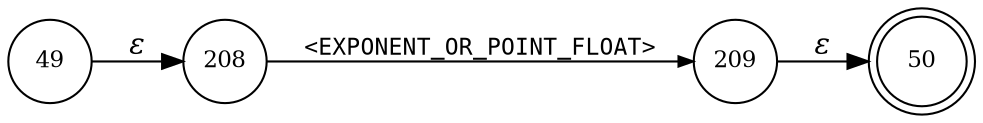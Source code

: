 digraph ATN {
rankdir=LR;
s50[fontsize=11, label="50", shape=doublecircle, fixedsize=true, width=.6];
s208[fontsize=11,label="208", shape=circle, fixedsize=true, width=.55, peripheries=1];
s49[fontsize=11,label="49", shape=circle, fixedsize=true, width=.55, peripheries=1];
s209[fontsize=11,label="209", shape=circle, fixedsize=true, width=.55, peripheries=1];
s49 -> s208 [fontname="Times-Italic", label="&epsilon;"];
s208 -> s209 [fontsize=11, fontname="Courier", arrowsize=.7, label = "<EXPONENT_OR_POINT_FLOAT>", arrowhead = normal];
s209 -> s50 [fontname="Times-Italic", label="&epsilon;"];
}